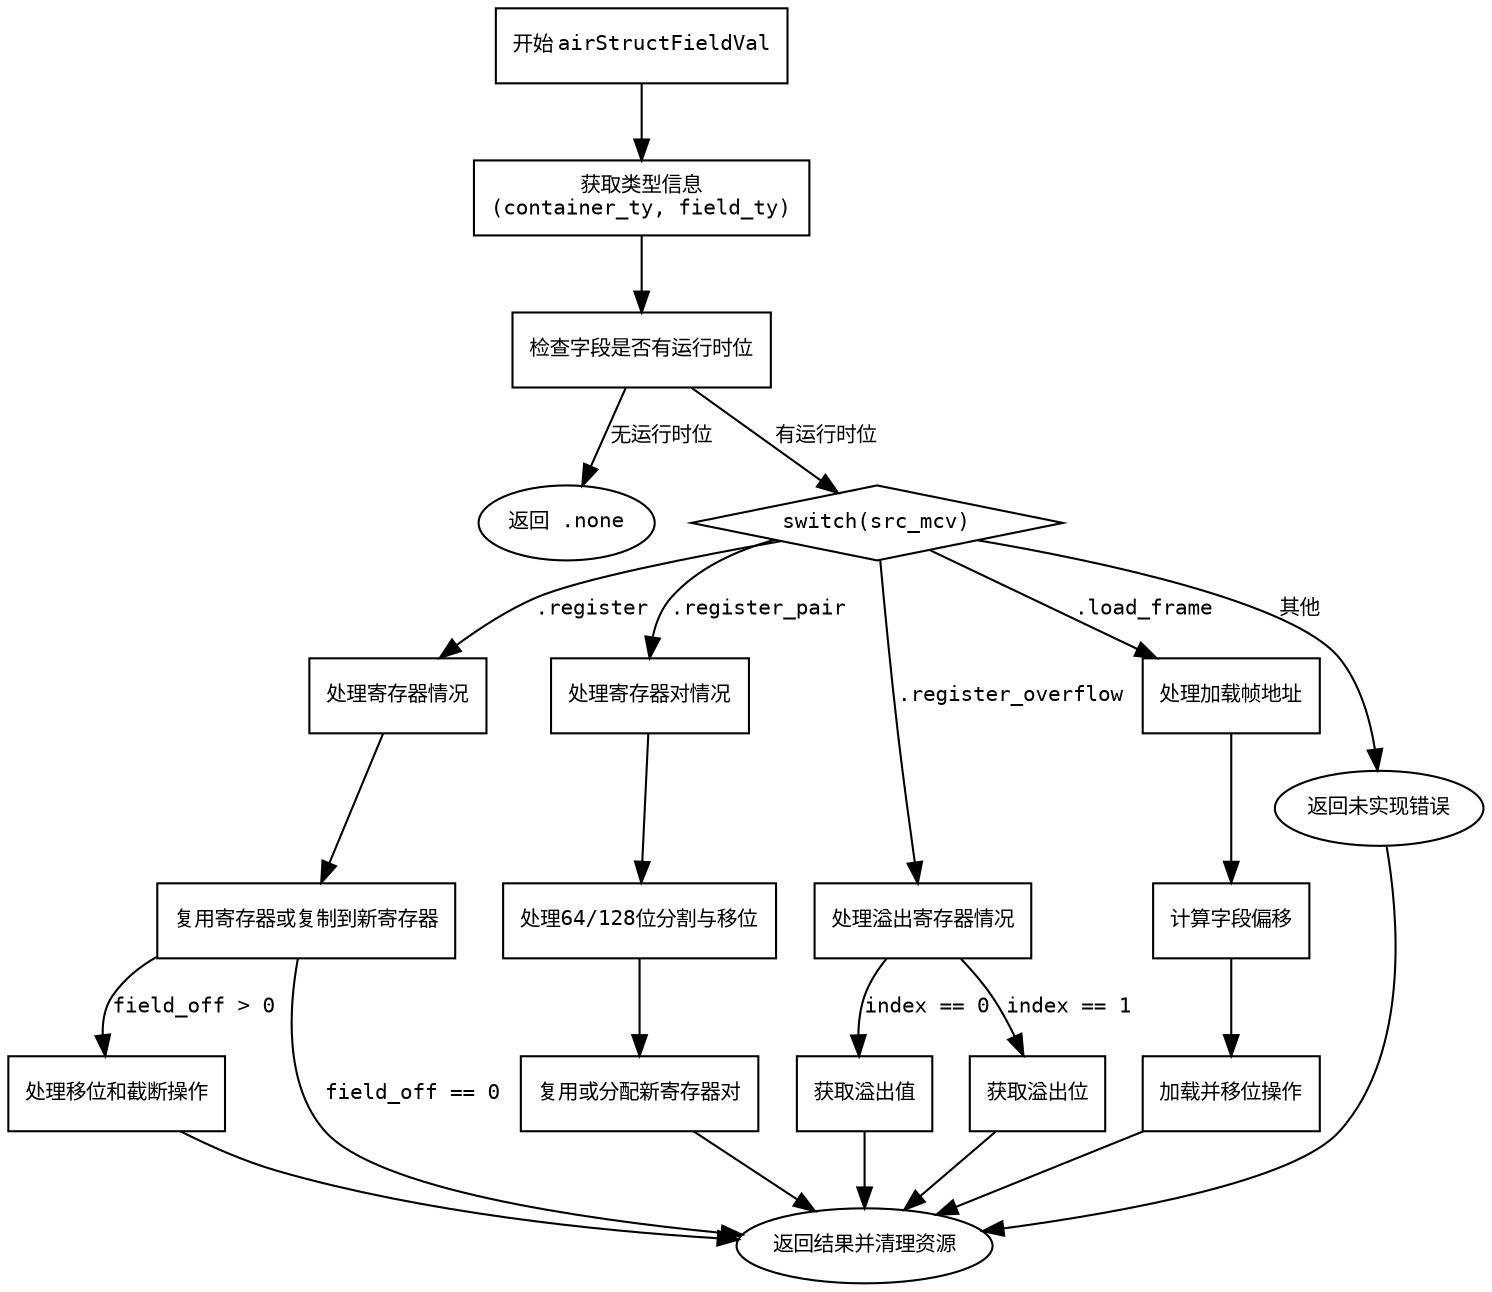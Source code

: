 
digraph flowchart {
    node [shape=rectangle, fontname="Courier", fontsize=10];
    edge [fontname="Courier", fontsize=10];

    start [label="开始 airStructFieldVal"];
    get_info [label="获取类型信息\n(container_ty, field_ty)"];
    check_runtime_bits [label="检查字段是否有运行时位"];
    return_none [label="返回 .none", shape=oval];
    switch_src_mcv [label="switch(src_mcv)", shape=diamond];

    // 寄存器分支
    handle_register [label="处理寄存器情况"];
    reg_shift_truncate [label="处理移位和截断操作"];
    reg_reuse_or_copy [label="复用寄存器或复制到新寄存器"];

    // 寄存器对分支
    handle_register_pair [label="处理寄存器对情况"];
    regpair_shift_split [label="处理64/128位分割与移位"];
    regpair_reuse_or_alloc [label="复用或分配新寄存器对"];

    // 溢出寄存器分支
    handle_overflow [label="处理溢出寄存器情况"];
    overflow_get_value [label="获取溢出值"];
    overflow_get_bit [label="获取溢出位"];

    // 加载帧地址分支
    handle_load_frame [label="处理加载帧地址"];
    frame_offset_calc [label="计算字段偏移"];
    frame_load_ops [label="加载并移位操作"];

    // 其他分支
    handle_else [label="返回未实现错误", shape=oval];

    finish [label="返回结果并清理资源", shape=oval];

    start -> get_info;
    get_info -> check_runtime_bits;
    check_runtime_bits -> return_none [label="无运行时位"];
    check_runtime_bits -> switch_src_mcv [label="有运行时位"];

    switch_src_mcv -> handle_register [label=".register"];
    switch_src_mcv -> handle_register_pair [label=".register_pair"];
    switch_src_mcv -> handle_overflow [label=".register_overflow"];
    switch_src_mcv -> handle_load_frame [label=".load_frame"];
    switch_src_mcv -> handle_else [label="其他"];

    // 寄存器分支流程
    handle_register -> reg_reuse_or_copy;
    reg_reuse_or_copy -> reg_shift_truncate [label="field_off > 0"];
    reg_shift_truncate -> finish;
    reg_reuse_or_copy -> finish [label="field_off == 0"];

    // 寄存器对分支流程
    handle_register_pair -> regpair_shift_split;
    regpair_shift_split -> regpair_reuse_or_alloc;
    regpair_reuse_or_alloc -> finish;

    // 溢出寄存器分支流程
    handle_overflow -> overflow_get_value [label="index == 0"];
    handle_overflow -> overflow_get_bit [label="index == 1"];
    overflow_get_value -> finish;
    overflow_get_bit -> finish;

    // 加载帧地址分支流程
    handle_load_frame -> frame_offset_calc;
    frame_offset_calc -> frame_load_ops;
    frame_load_ops -> finish;

    // 其他分支直接结束
    handle_else -> finish;
}
